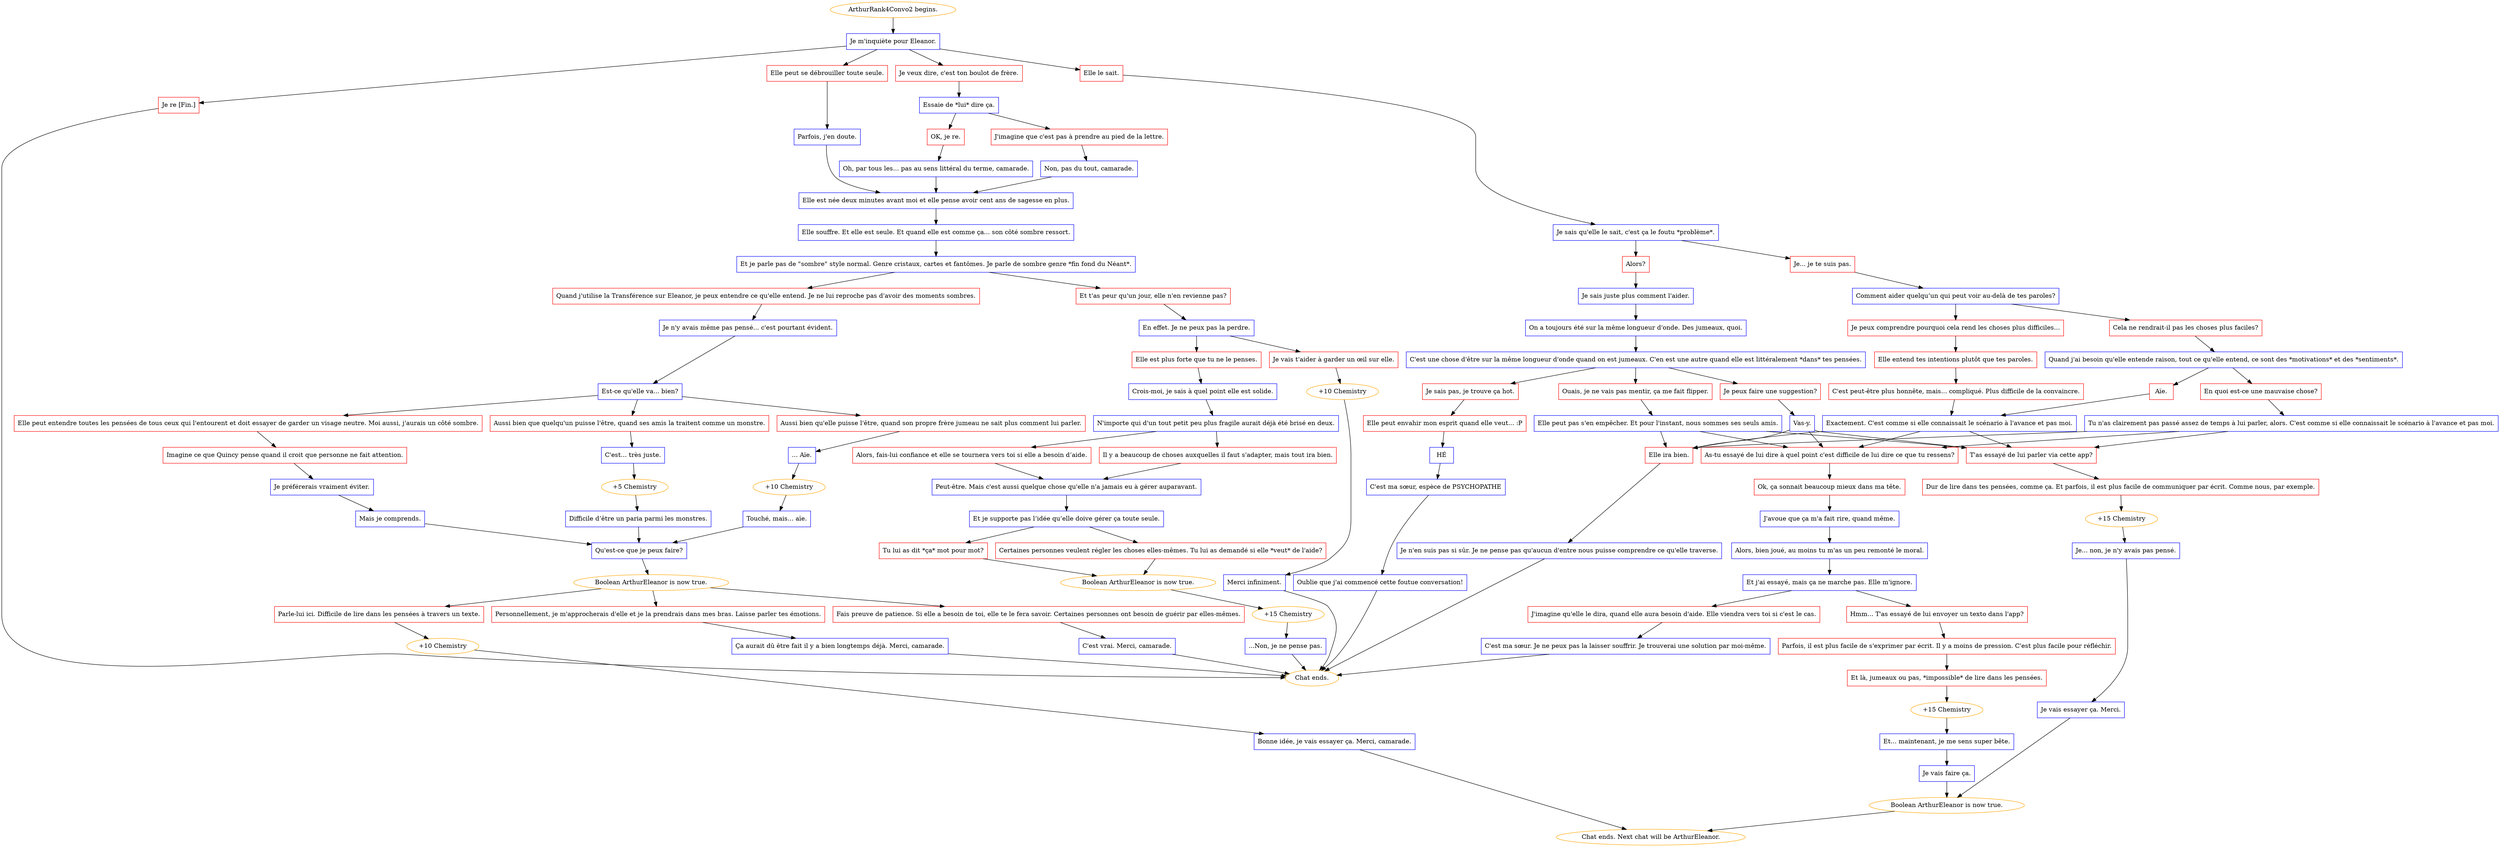 digraph {
	"ArthurRank4Convo2 begins." [color=orange];
		"ArthurRank4Convo2 begins." -> j1683084058;
	j1683084058 [label="Je m'inquiète pour Eleanor.",shape=box,color=blue];
		j1683084058 -> j613187861;
		j1683084058 -> j4157496480;
		j1683084058 -> j288471938;
		j1683084058 -> j556673085;
	j613187861 [label="Elle le sait.",shape=box,color=red];
		j613187861 -> j4241932081;
	j4157496480 [label="Je veux dire, c'est ton boulot de frère.",shape=box,color=red];
		j4157496480 -> j656930562;
	j288471938 [label="Elle peut se débrouiller toute seule.",shape=box,color=red];
		j288471938 -> j2851166739;
	j556673085 [label="Je re [Fin.]",shape=box,color=red];
		j556673085 -> "Chat ends.";
	j4241932081 [label="Je sais qu'elle le sait, c'est ça le foutu *problème*.",shape=box,color=blue];
		j4241932081 -> j3177573390;
		j4241932081 -> j302778534;
	j656930562 [label="Essaie de *lui* dire ça.",shape=box,color=blue];
		j656930562 -> j3963725135;
		j656930562 -> j1004211474;
	j2851166739 [label="Parfois, j'en doute.",shape=box,color=blue];
		j2851166739 -> j4097631409;
	"Chat ends." [color=orange];
	j3177573390 [label="Alors?",shape=box,color=red];
		j3177573390 -> j2087557684;
	j302778534 [label="Je... je te suis pas.",shape=box,color=red];
		j302778534 -> j736407926;
	j3963725135 [label="OK, je re.",shape=box,color=red];
		j3963725135 -> j2798073081;
	j1004211474 [label="J'imagine que c'est pas à prendre au pied de la lettre.",shape=box,color=red];
		j1004211474 -> j2829501995;
	j4097631409 [label="Elle est née deux minutes avant moi et elle pense avoir cent ans de sagesse en plus.",shape=box,color=blue];
		j4097631409 -> j2896333122;
	j2087557684 [label="Je sais juste plus comment l'aider.",shape=box,color=blue];
		j2087557684 -> j3025725578;
	j736407926 [label="Comment aider quelqu’un qui peut voir au-delà de tes paroles?",shape=box,color=blue];
		j736407926 -> j1772935515;
		j736407926 -> j2499776649;
	j2798073081 [label="Oh, par tous les... pas au sens littéral du terme, camarade.",shape=box,color=blue];
		j2798073081 -> j4097631409;
	j2829501995 [label="Non, pas du tout, camarade.",shape=box,color=blue];
		j2829501995 -> j4097631409;
	j2896333122 [label="Elle souffre. Et elle est seule. Et quand elle est comme ça... son côté sombre ressort.",shape=box,color=blue];
		j2896333122 -> j626525690;
	j3025725578 [label="On a toujours été sur la même longueur d'onde. Des jumeaux, quoi.",shape=box,color=blue];
		j3025725578 -> j3490480540;
	j1772935515 [label="Cela ne rendrait-il pas les choses plus faciles?",shape=box,color=red];
		j1772935515 -> j1506405719;
	j2499776649 [label="Je peux comprendre pourquoi cela rend les choses plus difficiles...",shape=box,color=red];
		j2499776649 -> j235386817;
	j626525690 [label="Et je parle pas de \"sombre\" style normal. Genre cristaux, cartes et fantômes. Je parle de sombre genre *fin fond du Néant*.",shape=box,color=blue];
		j626525690 -> j2544801608;
		j626525690 -> j2709902828;
	j3490480540 [label="C'est une chose d'être sur la même longueur d'onde quand on est jumeaux. C'en est une autre quand elle est littéralement *dans* tes pensées.",shape=box,color=blue];
		j3490480540 -> j3628334687;
		j3490480540 -> j1483170048;
		j3490480540 -> j429223231;
	j1506405719 [label="Quand j'ai besoin qu'elle entende raison, tout ce qu'elle entend, ce sont des *motivations* et des *sentiments*.",shape=box,color=blue];
		j1506405719 -> j3690913800;
		j1506405719 -> j1434350374;
	j235386817 [label="Elle entend tes intentions plutôt que tes paroles.",shape=box,color=red];
		j235386817 -> j2119795797;
	j2544801608 [label="Et t'as peur qu'un jour, elle n'en revienne pas?",shape=box,color=red];
		j2544801608 -> j4088996623;
	j2709902828 [label="Quand j'utilise la Transférence sur Eleanor, je peux entendre ce qu'elle entend. Je ne lui reproche pas d'avoir des moments sombres.",shape=box,color=red];
		j2709902828 -> j133288758;
	j3628334687 [label="Ouais, je ne vais pas mentir, ça me fait flipper.",shape=box,color=red];
		j3628334687 -> j821922992;
	j1483170048 [label="Je peux faire une suggestion?",shape=box,color=red];
		j1483170048 -> j2693936180;
	j429223231 [label="Je sais pas, je trouve ça hot.",shape=box,color=red];
		j429223231 -> j2000414768;
	j3690913800 [label="En quoi est-ce une mauvaise chose?",shape=box,color=red];
		j3690913800 -> j4224882385;
	j1434350374 [label="Aïe.",shape=box,color=red];
		j1434350374 -> j3595215758;
	j2119795797 [label="C'est peut-être plus honnête, mais... compliqué. Plus difficile de la convaincre.",shape=box,color=red];
		j2119795797 -> j3595215758;
	j4088996623 [label="En effet. Je ne peux pas la perdre.",shape=box,color=blue];
		j4088996623 -> j225364421;
		j4088996623 -> j3819285165;
	j133288758 [label="Je n'y avais même pas pensé... c'est pourtant évident.",shape=box,color=blue];
		j133288758 -> j3748402961;
	j821922992 [label="Elle peut pas s'en empêcher. Et pour l'instant, nous sommes ses seuls amis.",shape=box,color=blue];
		j821922992 -> j2880844040;
		j821922992 -> j1754959507;
		j821922992 -> j3734800108;
	j2693936180 [label="Vas-y.",shape=box,color=blue];
		j2693936180 -> j2880844040;
		j2693936180 -> j1754959507;
		j2693936180 -> j3734800108;
	j2000414768 [label="Elle peut envahir mon esprit quand elle veut... :P",shape=box,color=red];
		j2000414768 -> j2336883492;
	j4224882385 [label="Tu n'as clairement pas passé assez de temps à lui parler, alors. C'est comme si elle connaissait le scénario à l'avance et pas moi.",shape=box,color=blue];
		j4224882385 -> j2880844040;
		j4224882385 -> j1754959507;
		j4224882385 -> j3734800108;
	j3595215758 [label="Exactement. C'est comme si elle connaissait le scénario à l'avance et pas moi.",shape=box,color=blue];
		j3595215758 -> j2880844040;
		j3595215758 -> j1754959507;
		j3595215758 -> j3734800108;
	j225364421 [label="Elle est plus forte que tu ne le penses.",shape=box,color=red];
		j225364421 -> j136703248;
	j3819285165 [label="Je vais t'aider à garder un œil sur elle.",shape=box,color=red];
		j3819285165 -> j443974964;
	j3748402961 [label="Est-ce qu'elle va... bien?",shape=box,color=blue];
		j3748402961 -> j2554365966;
		j3748402961 -> j2869621351;
		j3748402961 -> j1594267431;
	j2880844040 [label="Elle ira bien.",shape=box,color=red];
		j2880844040 -> j2296717285;
	j1754959507 [label="T'as essayé de lui parler via cette app?",shape=box,color=red];
		j1754959507 -> j1175885768;
	j3734800108 [label="As-tu essayé de lui dire à quel point c'est difficile de lui dire ce que tu ressens?",shape=box,color=red];
		j3734800108 -> j2817466454;
	j2336883492 [label="HÉ",shape=box,color=blue];
		j2336883492 -> j3557610742;
	j136703248 [label="Crois-moi, je sais à quel point elle est solide.",shape=box,color=blue];
		j136703248 -> j4266147433;
	j443974964 [label="+10 Chemistry",color=orange];
		j443974964 -> j78756733;
	j2554365966 [label="Aussi bien que quelqu'un puisse l'être, quand ses amis la traitent comme un monstre.",shape=box,color=red];
		j2554365966 -> j1189885518;
	j2869621351 [label="Aussi bien qu'elle puisse l'être, quand son propre frère jumeau ne sait plus comment lui parler.",shape=box,color=red];
		j2869621351 -> j1819024935;
	j1594267431 [label="Elle peut entendre toutes les pensées de tous ceux qui l'entourent et doit essayer de garder un visage neutre. Moi aussi, j'aurais un côté sombre.",shape=box,color=red];
		j1594267431 -> j17793108;
	j2296717285 [label="Je n'en suis pas si sûr. Je ne pense pas qu'aucun d'entre nous puisse comprendre ce qu'elle traverse.",shape=box,color=blue];
		j2296717285 -> "Chat ends.";
	j1175885768 [label="Dur de lire dans tes pensées, comme ça. Et parfois, il est plus facile de communiquer par écrit. Comme nous, par exemple.",shape=box,color=red];
		j1175885768 -> j243394387;
	j2817466454 [label="Ok, ça sonnait beaucoup mieux dans ma tête.",shape=box,color=red];
		j2817466454 -> j328130282;
	j3557610742 [label="C'est ma sœur, espèce de PSYCHOPATHE",shape=box,color=blue];
		j3557610742 -> j2291967608;
	j4266147433 [label="N'importe qui d'un tout petit peu plus fragile aurait déjà été brisé en deux.",shape=box,color=blue];
		j4266147433 -> j1632835328;
		j4266147433 -> j1868705602;
	j78756733 [label="Merci infiniment.",shape=box,color=blue];
		j78756733 -> "Chat ends.";
	j1189885518 [label="C'est... très juste.",shape=box,color=blue];
		j1189885518 -> j3299756487;
	j1819024935 [label="... Aïe.",shape=box,color=blue];
		j1819024935 -> j49400996;
	j17793108 [label="Imagine ce que Quincy pense quand il croit que personne ne fait attention.",shape=box,color=red];
		j17793108 -> j3751249632;
	j243394387 [label="+15 Chemistry",color=orange];
		j243394387 -> j3169883669;
	j328130282 [label="J'avoue que ça m'a fait rire, quand même.",shape=box,color=blue];
		j328130282 -> j2617818005;
	j2291967608 [label="Oublie que j'ai commencé cette foutue conversation!",shape=box,color=blue];
		j2291967608 -> "Chat ends.";
	j1632835328 [label="Il y a beaucoup de choses auxquelles il faut s'adapter, mais tout ira bien.",shape=box,color=red];
		j1632835328 -> j1620713866;
	j1868705602 [label="Alors, fais-lui confiance et elle se tournera vers toi si elle a besoin d’aide.",shape=box,color=red];
		j1868705602 -> j1620713866;
	j3299756487 [label="+5 Chemistry",color=orange];
		j3299756487 -> j1958710368;
	j49400996 [label="+10 Chemistry",color=orange];
		j49400996 -> j3670852426;
	j3751249632 [label="Je préférerais vraiment éviter.",shape=box,color=blue];
		j3751249632 -> j668230975;
	j3169883669 [label="Je... non, je n'y avais pas pensé.",shape=box,color=blue];
		j3169883669 -> j164014455;
	j2617818005 [label="Alors, bien joué, au moins tu m'as un peu remonté le moral.",shape=box,color=blue];
		j2617818005 -> j2588652552;
	j1620713866 [label="Peut-être. Mais c'est aussi quelque chose qu'elle n'a jamais eu à gérer auparavant.",shape=box,color=blue];
		j1620713866 -> j4097423061;
	j1958710368 [label="Difficile d’être un paria parmi les monstres.",shape=box,color=blue];
		j1958710368 -> j103608847;
	j3670852426 [label="Touché, mais... aïe.",shape=box,color=blue];
		j3670852426 -> j103608847;
	j668230975 [label="Mais je comprends.",shape=box,color=blue];
		j668230975 -> j103608847;
	j164014455 [label="Je vais essayer ça. Merci.",shape=box,color=blue];
		j164014455 -> j3921287064;
	j2588652552 [label="Et j'ai essayé, mais ça ne marche pas. Elle m'ignore.",shape=box,color=blue];
		j2588652552 -> j1609325081;
		j2588652552 -> j2419356112;
	j4097423061 [label="Et je supporte pas l’idée qu’elle doive gérer ça toute seule.",shape=box,color=blue];
		j4097423061 -> j3088112930;
		j4097423061 -> j1807980766;
	j103608847 [label="Qu'est-ce que je peux faire?",shape=box,color=blue];
		j103608847 -> j1256333535;
	j3921287064 [label="Boolean ArthurEleanor is now true.",color=orange];
		j3921287064 -> "Chat ends. Next chat will be ArthurEleanor.";
	j1609325081 [label="Hmm... T'as essayé de lui envoyer un texto dans l'app?",shape=box,color=red];
		j1609325081 -> j1795950646;
	j2419356112 [label="J'imagine qu'elle le dira, quand elle aura besoin d'aide. Elle viendra vers toi si c'est le cas.",shape=box,color=red];
		j2419356112 -> j871200769;
	j3088112930 [label="Certaines personnes veulent régler les choses elles-mêmes. Tu lui as demandé si elle *veut* de l'aide?",shape=box,color=red];
		j3088112930 -> j3958832407;
	j1807980766 [label="Tu lui as dit *ça* mot pour mot?",shape=box,color=red];
		j1807980766 -> j3958832407;
	j1256333535 [label="Boolean ArthurEleanor is now true.",color=orange];
		j1256333535 -> j2162455520;
		j1256333535 -> j3349402347;
		j1256333535 -> j4280201371;
	"Chat ends. Next chat will be ArthurEleanor." [color=orange];
	j1795950646 [label="Parfois, il est plus facile de s'exprimer par écrit. Il y a moins de pression. C'est plus facile pour réfléchir.",shape=box,color=red];
		j1795950646 -> j3389415110;
	j871200769 [label="C'est ma sœur. Je ne peux pas la laisser souffrir. Je trouverai une solution par moi-même.",shape=box,color=blue];
		j871200769 -> "Chat ends.";
	j3958832407 [label="Boolean ArthurEleanor is now true.",color=orange];
		j3958832407 -> j3507777054;
	j2162455520 [label="Personnellement, je m'approcherais d'elle et je la prendrais dans mes bras. Laisse parler tes émotions.",shape=box,color=red];
		j2162455520 -> j2544466508;
	j3349402347 [label="Parle-lui ici. Difficile de lire dans les pensées à travers un texte.",shape=box,color=red];
		j3349402347 -> j2034596707;
	j4280201371 [label="Fais preuve de patience. Si elle a besoin de toi, elle te le fera savoir. Certaines personnes ont besoin de guérir par elles-mêmes.",shape=box,color=red];
		j4280201371 -> j2453311161;
	j3389415110 [label="Et là, jumeaux ou pas, *impossible* de lire dans les pensées.",shape=box,color=red];
		j3389415110 -> j4217732124;
	j3507777054 [label="+15 Chemistry",color=orange];
		j3507777054 -> j2821558695;
	j2544466508 [label="Ça aurait dû être fait il y a bien longtemps déjà. Merci, camarade.",shape=box,color=blue];
		j2544466508 -> "Chat ends.";
	j2034596707 [label="+10 Chemistry",color=orange];
		j2034596707 -> j1942803364;
	j2453311161 [label="C'est vrai. Merci, camarade.",shape=box,color=blue];
		j2453311161 -> "Chat ends.";
	j4217732124 [label="+15 Chemistry",color=orange];
		j4217732124 -> j2743632980;
	j2821558695 [label="...Non, je ne pense pas.",shape=box,color=blue];
		j2821558695 -> "Chat ends.";
	j1942803364 [label="Bonne idée, je vais essayer ça. Merci, camarade.",shape=box,color=blue];
		j1942803364 -> "Chat ends. Next chat will be ArthurEleanor.";
	j2743632980 [label="Et... maintenant, je me sens super bête.",shape=box,color=blue];
		j2743632980 -> j232859507;
	j232859507 [label="Je vais faire ça.",shape=box,color=blue];
		j232859507 -> j3921287064;
}